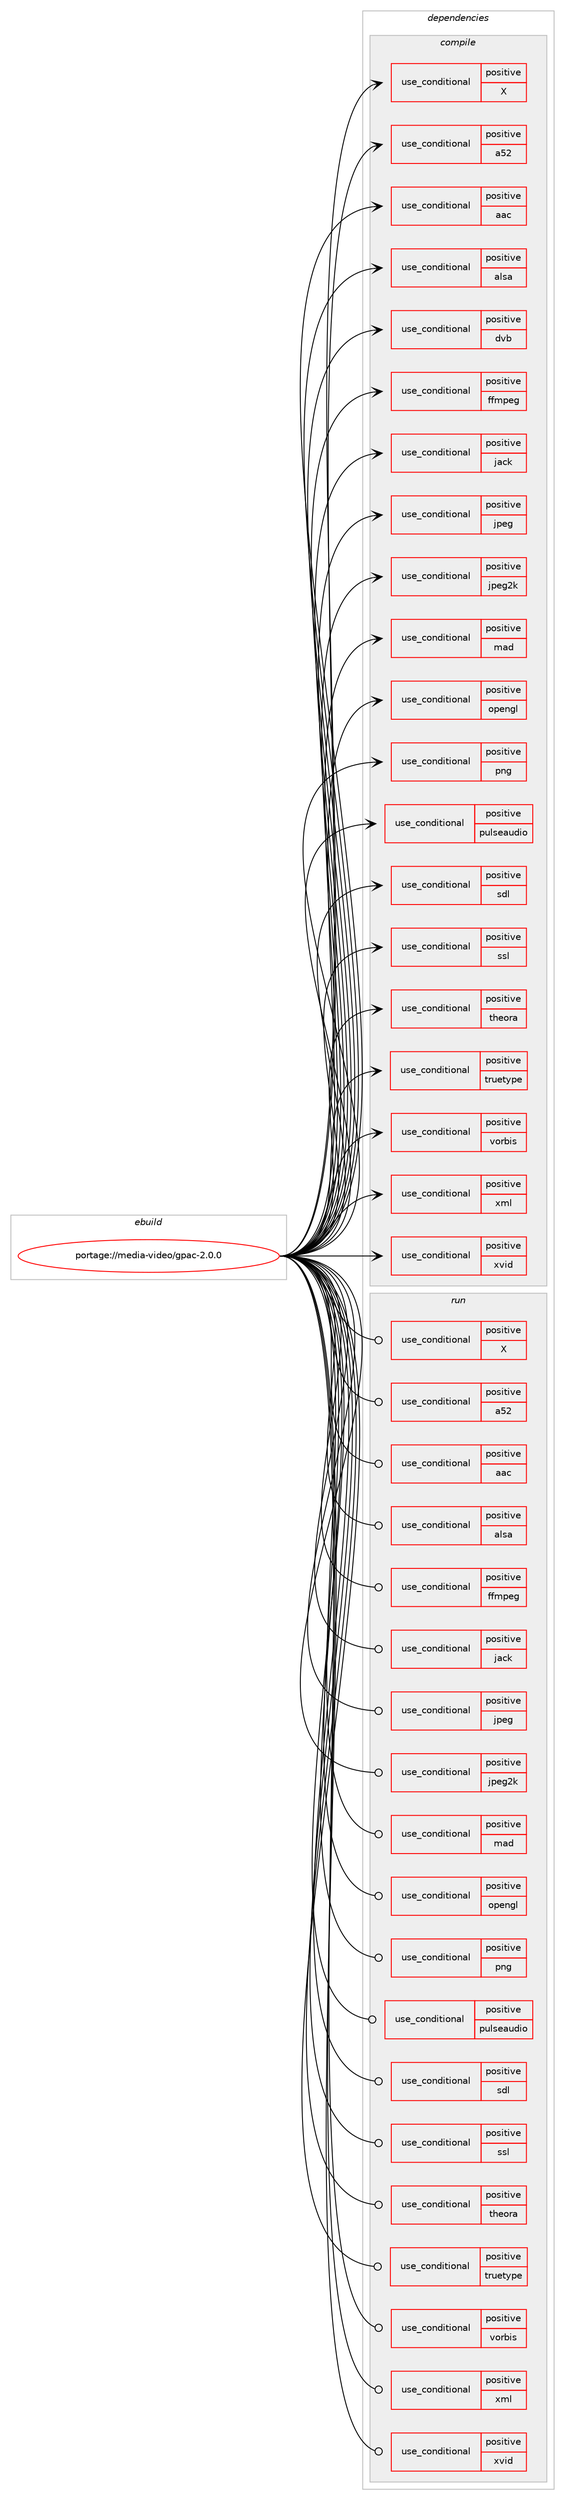 digraph prolog {

# *************
# Graph options
# *************

newrank=true;
concentrate=true;
compound=true;
graph [rankdir=LR,fontname=Helvetica,fontsize=10,ranksep=1.5];#, ranksep=2.5, nodesep=0.2];
edge  [arrowhead=vee];
node  [fontname=Helvetica,fontsize=10];

# **********
# The ebuild
# **********

subgraph cluster_leftcol {
color=gray;
rank=same;
label=<<i>ebuild</i>>;
id [label="portage://media-video/gpac-2.0.0", color=red, width=4, href="../media-video/gpac-2.0.0.svg"];
}

# ****************
# The dependencies
# ****************

subgraph cluster_midcol {
color=gray;
label=<<i>dependencies</i>>;
subgraph cluster_compile {
fillcolor="#eeeeee";
style=filled;
label=<<i>compile</i>>;
subgraph cond82034 {
dependency169642 [label=<<TABLE BORDER="0" CELLBORDER="1" CELLSPACING="0" CELLPADDING="4"><TR><TD ROWSPAN="3" CELLPADDING="10">use_conditional</TD></TR><TR><TD>positive</TD></TR><TR><TD>X</TD></TR></TABLE>>, shape=none, color=red];
# *** BEGIN UNKNOWN DEPENDENCY TYPE (TODO) ***
# dependency169642 -> package_dependency(portage://media-video/gpac-2.0.0,install,no,x11-libs,libXt,none,[,,],[],[])
# *** END UNKNOWN DEPENDENCY TYPE (TODO) ***

# *** BEGIN UNKNOWN DEPENDENCY TYPE (TODO) ***
# dependency169642 -> package_dependency(portage://media-video/gpac-2.0.0,install,no,x11-libs,libX11,none,[,,],[],[])
# *** END UNKNOWN DEPENDENCY TYPE (TODO) ***

# *** BEGIN UNKNOWN DEPENDENCY TYPE (TODO) ***
# dependency169642 -> package_dependency(portage://media-video/gpac-2.0.0,install,no,x11-libs,libXv,none,[,,],[],[])
# *** END UNKNOWN DEPENDENCY TYPE (TODO) ***

# *** BEGIN UNKNOWN DEPENDENCY TYPE (TODO) ***
# dependency169642 -> package_dependency(portage://media-video/gpac-2.0.0,install,no,x11-libs,libXext,none,[,,],[],[])
# *** END UNKNOWN DEPENDENCY TYPE (TODO) ***

}
id:e -> dependency169642:w [weight=20,style="solid",arrowhead="vee"];
subgraph cond82035 {
dependency169643 [label=<<TABLE BORDER="0" CELLBORDER="1" CELLSPACING="0" CELLPADDING="4"><TR><TD ROWSPAN="3" CELLPADDING="10">use_conditional</TD></TR><TR><TD>positive</TD></TR><TR><TD>a52</TD></TR></TABLE>>, shape=none, color=red];
# *** BEGIN UNKNOWN DEPENDENCY TYPE (TODO) ***
# dependency169643 -> package_dependency(portage://media-video/gpac-2.0.0,install,no,media-libs,a52dec,none,[,,],[],[])
# *** END UNKNOWN DEPENDENCY TYPE (TODO) ***

}
id:e -> dependency169643:w [weight=20,style="solid",arrowhead="vee"];
subgraph cond82036 {
dependency169644 [label=<<TABLE BORDER="0" CELLBORDER="1" CELLSPACING="0" CELLPADDING="4"><TR><TD ROWSPAN="3" CELLPADDING="10">use_conditional</TD></TR><TR><TD>positive</TD></TR><TR><TD>aac</TD></TR></TABLE>>, shape=none, color=red];
# *** BEGIN UNKNOWN DEPENDENCY TYPE (TODO) ***
# dependency169644 -> package_dependency(portage://media-video/gpac-2.0.0,install,no,media-libs,faad2,none,[,,],[],[])
# *** END UNKNOWN DEPENDENCY TYPE (TODO) ***

}
id:e -> dependency169644:w [weight=20,style="solid",arrowhead="vee"];
subgraph cond82037 {
dependency169645 [label=<<TABLE BORDER="0" CELLBORDER="1" CELLSPACING="0" CELLPADDING="4"><TR><TD ROWSPAN="3" CELLPADDING="10">use_conditional</TD></TR><TR><TD>positive</TD></TR><TR><TD>alsa</TD></TR></TABLE>>, shape=none, color=red];
# *** BEGIN UNKNOWN DEPENDENCY TYPE (TODO) ***
# dependency169645 -> package_dependency(portage://media-video/gpac-2.0.0,install,no,media-libs,alsa-lib,none,[,,],[],[])
# *** END UNKNOWN DEPENDENCY TYPE (TODO) ***

}
id:e -> dependency169645:w [weight=20,style="solid",arrowhead="vee"];
subgraph cond82038 {
dependency169646 [label=<<TABLE BORDER="0" CELLBORDER="1" CELLSPACING="0" CELLPADDING="4"><TR><TD ROWSPAN="3" CELLPADDING="10">use_conditional</TD></TR><TR><TD>positive</TD></TR><TR><TD>dvb</TD></TR></TABLE>>, shape=none, color=red];
# *** BEGIN UNKNOWN DEPENDENCY TYPE (TODO) ***
# dependency169646 -> package_dependency(portage://media-video/gpac-2.0.0,install,no,sys-kernel,linux-headers,none,[,,],[],[])
# *** END UNKNOWN DEPENDENCY TYPE (TODO) ***

}
id:e -> dependency169646:w [weight=20,style="solid",arrowhead="vee"];
subgraph cond82039 {
dependency169647 [label=<<TABLE BORDER="0" CELLBORDER="1" CELLSPACING="0" CELLPADDING="4"><TR><TD ROWSPAN="3" CELLPADDING="10">use_conditional</TD></TR><TR><TD>positive</TD></TR><TR><TD>ffmpeg</TD></TR></TABLE>>, shape=none, color=red];
# *** BEGIN UNKNOWN DEPENDENCY TYPE (TODO) ***
# dependency169647 -> package_dependency(portage://media-video/gpac-2.0.0,install,no,media-video,ffmpeg,none,[,,],[slot(0),equal],[])
# *** END UNKNOWN DEPENDENCY TYPE (TODO) ***

}
id:e -> dependency169647:w [weight=20,style="solid",arrowhead="vee"];
subgraph cond82040 {
dependency169648 [label=<<TABLE BORDER="0" CELLBORDER="1" CELLSPACING="0" CELLPADDING="4"><TR><TD ROWSPAN="3" CELLPADDING="10">use_conditional</TD></TR><TR><TD>positive</TD></TR><TR><TD>jack</TD></TR></TABLE>>, shape=none, color=red];
# *** BEGIN UNKNOWN DEPENDENCY TYPE (TODO) ***
# dependency169648 -> package_dependency(portage://media-video/gpac-2.0.0,install,no,virtual,jack,none,[,,],[],[])
# *** END UNKNOWN DEPENDENCY TYPE (TODO) ***

}
id:e -> dependency169648:w [weight=20,style="solid",arrowhead="vee"];
subgraph cond82041 {
dependency169649 [label=<<TABLE BORDER="0" CELLBORDER="1" CELLSPACING="0" CELLPADDING="4"><TR><TD ROWSPAN="3" CELLPADDING="10">use_conditional</TD></TR><TR><TD>positive</TD></TR><TR><TD>jpeg</TD></TR></TABLE>>, shape=none, color=red];
# *** BEGIN UNKNOWN DEPENDENCY TYPE (TODO) ***
# dependency169649 -> package_dependency(portage://media-video/gpac-2.0.0,install,no,virtual,jpeg,none,[,,],[slot(0)],[])
# *** END UNKNOWN DEPENDENCY TYPE (TODO) ***

}
id:e -> dependency169649:w [weight=20,style="solid",arrowhead="vee"];
subgraph cond82042 {
dependency169650 [label=<<TABLE BORDER="0" CELLBORDER="1" CELLSPACING="0" CELLPADDING="4"><TR><TD ROWSPAN="3" CELLPADDING="10">use_conditional</TD></TR><TR><TD>positive</TD></TR><TR><TD>jpeg2k</TD></TR></TABLE>>, shape=none, color=red];
# *** BEGIN UNKNOWN DEPENDENCY TYPE (TODO) ***
# dependency169650 -> package_dependency(portage://media-video/gpac-2.0.0,install,no,media-libs,openjpeg,none,[,,],[slot(2)],[])
# *** END UNKNOWN DEPENDENCY TYPE (TODO) ***

}
id:e -> dependency169650:w [weight=20,style="solid",arrowhead="vee"];
subgraph cond82043 {
dependency169651 [label=<<TABLE BORDER="0" CELLBORDER="1" CELLSPACING="0" CELLPADDING="4"><TR><TD ROWSPAN="3" CELLPADDING="10">use_conditional</TD></TR><TR><TD>positive</TD></TR><TR><TD>mad</TD></TR></TABLE>>, shape=none, color=red];
# *** BEGIN UNKNOWN DEPENDENCY TYPE (TODO) ***
# dependency169651 -> package_dependency(portage://media-video/gpac-2.0.0,install,no,media-libs,libmad,none,[,,],[],[])
# *** END UNKNOWN DEPENDENCY TYPE (TODO) ***

}
id:e -> dependency169651:w [weight=20,style="solid",arrowhead="vee"];
subgraph cond82044 {
dependency169652 [label=<<TABLE BORDER="0" CELLBORDER="1" CELLSPACING="0" CELLPADDING="4"><TR><TD ROWSPAN="3" CELLPADDING="10">use_conditional</TD></TR><TR><TD>positive</TD></TR><TR><TD>opengl</TD></TR></TABLE>>, shape=none, color=red];
# *** BEGIN UNKNOWN DEPENDENCY TYPE (TODO) ***
# dependency169652 -> package_dependency(portage://media-video/gpac-2.0.0,install,no,media-libs,freeglut,none,[,,],[],[])
# *** END UNKNOWN DEPENDENCY TYPE (TODO) ***

# *** BEGIN UNKNOWN DEPENDENCY TYPE (TODO) ***
# dependency169652 -> package_dependency(portage://media-video/gpac-2.0.0,install,no,virtual,glu,none,[,,],[],[])
# *** END UNKNOWN DEPENDENCY TYPE (TODO) ***

# *** BEGIN UNKNOWN DEPENDENCY TYPE (TODO) ***
# dependency169652 -> package_dependency(portage://media-video/gpac-2.0.0,install,no,virtual,opengl,none,[,,],[],[])
# *** END UNKNOWN DEPENDENCY TYPE (TODO) ***

}
id:e -> dependency169652:w [weight=20,style="solid",arrowhead="vee"];
subgraph cond82045 {
dependency169653 [label=<<TABLE BORDER="0" CELLBORDER="1" CELLSPACING="0" CELLPADDING="4"><TR><TD ROWSPAN="3" CELLPADDING="10">use_conditional</TD></TR><TR><TD>positive</TD></TR><TR><TD>png</TD></TR></TABLE>>, shape=none, color=red];
# *** BEGIN UNKNOWN DEPENDENCY TYPE (TODO) ***
# dependency169653 -> package_dependency(portage://media-video/gpac-2.0.0,install,no,media-libs,libpng,none,[,,],[slot(0),equal],[])
# *** END UNKNOWN DEPENDENCY TYPE (TODO) ***

}
id:e -> dependency169653:w [weight=20,style="solid",arrowhead="vee"];
subgraph cond82046 {
dependency169654 [label=<<TABLE BORDER="0" CELLBORDER="1" CELLSPACING="0" CELLPADDING="4"><TR><TD ROWSPAN="3" CELLPADDING="10">use_conditional</TD></TR><TR><TD>positive</TD></TR><TR><TD>pulseaudio</TD></TR></TABLE>>, shape=none, color=red];
# *** BEGIN UNKNOWN DEPENDENCY TYPE (TODO) ***
# dependency169654 -> package_dependency(portage://media-video/gpac-2.0.0,install,no,media-sound,pulseaudio,none,[,,],[],[])
# *** END UNKNOWN DEPENDENCY TYPE (TODO) ***

}
id:e -> dependency169654:w [weight=20,style="solid",arrowhead="vee"];
subgraph cond82047 {
dependency169655 [label=<<TABLE BORDER="0" CELLBORDER="1" CELLSPACING="0" CELLPADDING="4"><TR><TD ROWSPAN="3" CELLPADDING="10">use_conditional</TD></TR><TR><TD>positive</TD></TR><TR><TD>sdl</TD></TR></TABLE>>, shape=none, color=red];
# *** BEGIN UNKNOWN DEPENDENCY TYPE (TODO) ***
# dependency169655 -> package_dependency(portage://media-video/gpac-2.0.0,install,no,media-libs,libsdl,none,[,,],[],[])
# *** END UNKNOWN DEPENDENCY TYPE (TODO) ***

}
id:e -> dependency169655:w [weight=20,style="solid",arrowhead="vee"];
subgraph cond82048 {
dependency169656 [label=<<TABLE BORDER="0" CELLBORDER="1" CELLSPACING="0" CELLPADDING="4"><TR><TD ROWSPAN="3" CELLPADDING="10">use_conditional</TD></TR><TR><TD>positive</TD></TR><TR><TD>ssl</TD></TR></TABLE>>, shape=none, color=red];
# *** BEGIN UNKNOWN DEPENDENCY TYPE (TODO) ***
# dependency169656 -> package_dependency(portage://media-video/gpac-2.0.0,install,no,dev-libs,openssl,none,[,,],[slot(0),equal],[])
# *** END UNKNOWN DEPENDENCY TYPE (TODO) ***

}
id:e -> dependency169656:w [weight=20,style="solid",arrowhead="vee"];
subgraph cond82049 {
dependency169657 [label=<<TABLE BORDER="0" CELLBORDER="1" CELLSPACING="0" CELLPADDING="4"><TR><TD ROWSPAN="3" CELLPADDING="10">use_conditional</TD></TR><TR><TD>positive</TD></TR><TR><TD>theora</TD></TR></TABLE>>, shape=none, color=red];
# *** BEGIN UNKNOWN DEPENDENCY TYPE (TODO) ***
# dependency169657 -> package_dependency(portage://media-video/gpac-2.0.0,install,no,media-libs,libtheora,none,[,,],[],[])
# *** END UNKNOWN DEPENDENCY TYPE (TODO) ***

}
id:e -> dependency169657:w [weight=20,style="solid",arrowhead="vee"];
subgraph cond82050 {
dependency169658 [label=<<TABLE BORDER="0" CELLBORDER="1" CELLSPACING="0" CELLPADDING="4"><TR><TD ROWSPAN="3" CELLPADDING="10">use_conditional</TD></TR><TR><TD>positive</TD></TR><TR><TD>truetype</TD></TR></TABLE>>, shape=none, color=red];
# *** BEGIN UNKNOWN DEPENDENCY TYPE (TODO) ***
# dependency169658 -> package_dependency(portage://media-video/gpac-2.0.0,install,no,media-libs,freetype,none,[,,],[slot(2)],[])
# *** END UNKNOWN DEPENDENCY TYPE (TODO) ***

}
id:e -> dependency169658:w [weight=20,style="solid",arrowhead="vee"];
subgraph cond82051 {
dependency169659 [label=<<TABLE BORDER="0" CELLBORDER="1" CELLSPACING="0" CELLPADDING="4"><TR><TD ROWSPAN="3" CELLPADDING="10">use_conditional</TD></TR><TR><TD>positive</TD></TR><TR><TD>vorbis</TD></TR></TABLE>>, shape=none, color=red];
# *** BEGIN UNKNOWN DEPENDENCY TYPE (TODO) ***
# dependency169659 -> package_dependency(portage://media-video/gpac-2.0.0,install,no,media-libs,libvorbis,none,[,,],[],[])
# *** END UNKNOWN DEPENDENCY TYPE (TODO) ***

}
id:e -> dependency169659:w [weight=20,style="solid",arrowhead="vee"];
subgraph cond82052 {
dependency169660 [label=<<TABLE BORDER="0" CELLBORDER="1" CELLSPACING="0" CELLPADDING="4"><TR><TD ROWSPAN="3" CELLPADDING="10">use_conditional</TD></TR><TR><TD>positive</TD></TR><TR><TD>xml</TD></TR></TABLE>>, shape=none, color=red];
# *** BEGIN UNKNOWN DEPENDENCY TYPE (TODO) ***
# dependency169660 -> package_dependency(portage://media-video/gpac-2.0.0,install,no,dev-libs,libxml2,none,[,,],[slot(2),equal],[])
# *** END UNKNOWN DEPENDENCY TYPE (TODO) ***

}
id:e -> dependency169660:w [weight=20,style="solid",arrowhead="vee"];
subgraph cond82053 {
dependency169661 [label=<<TABLE BORDER="0" CELLBORDER="1" CELLSPACING="0" CELLPADDING="4"><TR><TD ROWSPAN="3" CELLPADDING="10">use_conditional</TD></TR><TR><TD>positive</TD></TR><TR><TD>xvid</TD></TR></TABLE>>, shape=none, color=red];
# *** BEGIN UNKNOWN DEPENDENCY TYPE (TODO) ***
# dependency169661 -> package_dependency(portage://media-video/gpac-2.0.0,install,no,media-libs,xvid,none,[,,],[],[])
# *** END UNKNOWN DEPENDENCY TYPE (TODO) ***

}
id:e -> dependency169661:w [weight=20,style="solid",arrowhead="vee"];
# *** BEGIN UNKNOWN DEPENDENCY TYPE (TODO) ***
# id -> package_dependency(portage://media-video/gpac-2.0.0,install,no,dev-util,desktop-file-utils,none,[,,],[],[])
# *** END UNKNOWN DEPENDENCY TYPE (TODO) ***

# *** BEGIN UNKNOWN DEPENDENCY TYPE (TODO) ***
# id -> package_dependency(portage://media-video/gpac-2.0.0,install,no,media-libs,libogg,none,[,,],[],[])
# *** END UNKNOWN DEPENDENCY TYPE (TODO) ***

# *** BEGIN UNKNOWN DEPENDENCY TYPE (TODO) ***
# id -> package_dependency(portage://media-video/gpac-2.0.0,install,no,sys-libs,zlib,none,[,,],[],[])
# *** END UNKNOWN DEPENDENCY TYPE (TODO) ***

# *** BEGIN UNKNOWN DEPENDENCY TYPE (TODO) ***
# id -> package_dependency(portage://media-video/gpac-2.0.0,install,no,x11-misc,shared-mime-info,none,[,,],[],[])
# *** END UNKNOWN DEPENDENCY TYPE (TODO) ***

}
subgraph cluster_compileandrun {
fillcolor="#eeeeee";
style=filled;
label=<<i>compile and run</i>>;
}
subgraph cluster_run {
fillcolor="#eeeeee";
style=filled;
label=<<i>run</i>>;
subgraph cond82054 {
dependency169662 [label=<<TABLE BORDER="0" CELLBORDER="1" CELLSPACING="0" CELLPADDING="4"><TR><TD ROWSPAN="3" CELLPADDING="10">use_conditional</TD></TR><TR><TD>positive</TD></TR><TR><TD>X</TD></TR></TABLE>>, shape=none, color=red];
# *** BEGIN UNKNOWN DEPENDENCY TYPE (TODO) ***
# dependency169662 -> package_dependency(portage://media-video/gpac-2.0.0,run,no,x11-libs,libXt,none,[,,],[],[])
# *** END UNKNOWN DEPENDENCY TYPE (TODO) ***

# *** BEGIN UNKNOWN DEPENDENCY TYPE (TODO) ***
# dependency169662 -> package_dependency(portage://media-video/gpac-2.0.0,run,no,x11-libs,libX11,none,[,,],[],[])
# *** END UNKNOWN DEPENDENCY TYPE (TODO) ***

# *** BEGIN UNKNOWN DEPENDENCY TYPE (TODO) ***
# dependency169662 -> package_dependency(portage://media-video/gpac-2.0.0,run,no,x11-libs,libXv,none,[,,],[],[])
# *** END UNKNOWN DEPENDENCY TYPE (TODO) ***

# *** BEGIN UNKNOWN DEPENDENCY TYPE (TODO) ***
# dependency169662 -> package_dependency(portage://media-video/gpac-2.0.0,run,no,x11-libs,libXext,none,[,,],[],[])
# *** END UNKNOWN DEPENDENCY TYPE (TODO) ***

}
id:e -> dependency169662:w [weight=20,style="solid",arrowhead="odot"];
subgraph cond82055 {
dependency169663 [label=<<TABLE BORDER="0" CELLBORDER="1" CELLSPACING="0" CELLPADDING="4"><TR><TD ROWSPAN="3" CELLPADDING="10">use_conditional</TD></TR><TR><TD>positive</TD></TR><TR><TD>a52</TD></TR></TABLE>>, shape=none, color=red];
# *** BEGIN UNKNOWN DEPENDENCY TYPE (TODO) ***
# dependency169663 -> package_dependency(portage://media-video/gpac-2.0.0,run,no,media-libs,a52dec,none,[,,],[],[])
# *** END UNKNOWN DEPENDENCY TYPE (TODO) ***

}
id:e -> dependency169663:w [weight=20,style="solid",arrowhead="odot"];
subgraph cond82056 {
dependency169664 [label=<<TABLE BORDER="0" CELLBORDER="1" CELLSPACING="0" CELLPADDING="4"><TR><TD ROWSPAN="3" CELLPADDING="10">use_conditional</TD></TR><TR><TD>positive</TD></TR><TR><TD>aac</TD></TR></TABLE>>, shape=none, color=red];
# *** BEGIN UNKNOWN DEPENDENCY TYPE (TODO) ***
# dependency169664 -> package_dependency(portage://media-video/gpac-2.0.0,run,no,media-libs,faad2,none,[,,],[],[])
# *** END UNKNOWN DEPENDENCY TYPE (TODO) ***

}
id:e -> dependency169664:w [weight=20,style="solid",arrowhead="odot"];
subgraph cond82057 {
dependency169665 [label=<<TABLE BORDER="0" CELLBORDER="1" CELLSPACING="0" CELLPADDING="4"><TR><TD ROWSPAN="3" CELLPADDING="10">use_conditional</TD></TR><TR><TD>positive</TD></TR><TR><TD>alsa</TD></TR></TABLE>>, shape=none, color=red];
# *** BEGIN UNKNOWN DEPENDENCY TYPE (TODO) ***
# dependency169665 -> package_dependency(portage://media-video/gpac-2.0.0,run,no,media-libs,alsa-lib,none,[,,],[],[])
# *** END UNKNOWN DEPENDENCY TYPE (TODO) ***

}
id:e -> dependency169665:w [weight=20,style="solid",arrowhead="odot"];
subgraph cond82058 {
dependency169666 [label=<<TABLE BORDER="0" CELLBORDER="1" CELLSPACING="0" CELLPADDING="4"><TR><TD ROWSPAN="3" CELLPADDING="10">use_conditional</TD></TR><TR><TD>positive</TD></TR><TR><TD>ffmpeg</TD></TR></TABLE>>, shape=none, color=red];
# *** BEGIN UNKNOWN DEPENDENCY TYPE (TODO) ***
# dependency169666 -> package_dependency(portage://media-video/gpac-2.0.0,run,no,media-video,ffmpeg,none,[,,],[slot(0),equal],[])
# *** END UNKNOWN DEPENDENCY TYPE (TODO) ***

}
id:e -> dependency169666:w [weight=20,style="solid",arrowhead="odot"];
subgraph cond82059 {
dependency169667 [label=<<TABLE BORDER="0" CELLBORDER="1" CELLSPACING="0" CELLPADDING="4"><TR><TD ROWSPAN="3" CELLPADDING="10">use_conditional</TD></TR><TR><TD>positive</TD></TR><TR><TD>jack</TD></TR></TABLE>>, shape=none, color=red];
# *** BEGIN UNKNOWN DEPENDENCY TYPE (TODO) ***
# dependency169667 -> package_dependency(portage://media-video/gpac-2.0.0,run,no,virtual,jack,none,[,,],[],[])
# *** END UNKNOWN DEPENDENCY TYPE (TODO) ***

}
id:e -> dependency169667:w [weight=20,style="solid",arrowhead="odot"];
subgraph cond82060 {
dependency169668 [label=<<TABLE BORDER="0" CELLBORDER="1" CELLSPACING="0" CELLPADDING="4"><TR><TD ROWSPAN="3" CELLPADDING="10">use_conditional</TD></TR><TR><TD>positive</TD></TR><TR><TD>jpeg</TD></TR></TABLE>>, shape=none, color=red];
# *** BEGIN UNKNOWN DEPENDENCY TYPE (TODO) ***
# dependency169668 -> package_dependency(portage://media-video/gpac-2.0.0,run,no,virtual,jpeg,none,[,,],[slot(0)],[])
# *** END UNKNOWN DEPENDENCY TYPE (TODO) ***

}
id:e -> dependency169668:w [weight=20,style="solid",arrowhead="odot"];
subgraph cond82061 {
dependency169669 [label=<<TABLE BORDER="0" CELLBORDER="1" CELLSPACING="0" CELLPADDING="4"><TR><TD ROWSPAN="3" CELLPADDING="10">use_conditional</TD></TR><TR><TD>positive</TD></TR><TR><TD>jpeg2k</TD></TR></TABLE>>, shape=none, color=red];
# *** BEGIN UNKNOWN DEPENDENCY TYPE (TODO) ***
# dependency169669 -> package_dependency(portage://media-video/gpac-2.0.0,run,no,media-libs,openjpeg,none,[,,],[slot(2)],[])
# *** END UNKNOWN DEPENDENCY TYPE (TODO) ***

}
id:e -> dependency169669:w [weight=20,style="solid",arrowhead="odot"];
subgraph cond82062 {
dependency169670 [label=<<TABLE BORDER="0" CELLBORDER="1" CELLSPACING="0" CELLPADDING="4"><TR><TD ROWSPAN="3" CELLPADDING="10">use_conditional</TD></TR><TR><TD>positive</TD></TR><TR><TD>mad</TD></TR></TABLE>>, shape=none, color=red];
# *** BEGIN UNKNOWN DEPENDENCY TYPE (TODO) ***
# dependency169670 -> package_dependency(portage://media-video/gpac-2.0.0,run,no,media-libs,libmad,none,[,,],[],[])
# *** END UNKNOWN DEPENDENCY TYPE (TODO) ***

}
id:e -> dependency169670:w [weight=20,style="solid",arrowhead="odot"];
subgraph cond82063 {
dependency169671 [label=<<TABLE BORDER="0" CELLBORDER="1" CELLSPACING="0" CELLPADDING="4"><TR><TD ROWSPAN="3" CELLPADDING="10">use_conditional</TD></TR><TR><TD>positive</TD></TR><TR><TD>opengl</TD></TR></TABLE>>, shape=none, color=red];
# *** BEGIN UNKNOWN DEPENDENCY TYPE (TODO) ***
# dependency169671 -> package_dependency(portage://media-video/gpac-2.0.0,run,no,media-libs,freeglut,none,[,,],[],[])
# *** END UNKNOWN DEPENDENCY TYPE (TODO) ***

# *** BEGIN UNKNOWN DEPENDENCY TYPE (TODO) ***
# dependency169671 -> package_dependency(portage://media-video/gpac-2.0.0,run,no,virtual,glu,none,[,,],[],[])
# *** END UNKNOWN DEPENDENCY TYPE (TODO) ***

# *** BEGIN UNKNOWN DEPENDENCY TYPE (TODO) ***
# dependency169671 -> package_dependency(portage://media-video/gpac-2.0.0,run,no,virtual,opengl,none,[,,],[],[])
# *** END UNKNOWN DEPENDENCY TYPE (TODO) ***

}
id:e -> dependency169671:w [weight=20,style="solid",arrowhead="odot"];
subgraph cond82064 {
dependency169672 [label=<<TABLE BORDER="0" CELLBORDER="1" CELLSPACING="0" CELLPADDING="4"><TR><TD ROWSPAN="3" CELLPADDING="10">use_conditional</TD></TR><TR><TD>positive</TD></TR><TR><TD>png</TD></TR></TABLE>>, shape=none, color=red];
# *** BEGIN UNKNOWN DEPENDENCY TYPE (TODO) ***
# dependency169672 -> package_dependency(portage://media-video/gpac-2.0.0,run,no,media-libs,libpng,none,[,,],[slot(0),equal],[])
# *** END UNKNOWN DEPENDENCY TYPE (TODO) ***

}
id:e -> dependency169672:w [weight=20,style="solid",arrowhead="odot"];
subgraph cond82065 {
dependency169673 [label=<<TABLE BORDER="0" CELLBORDER="1" CELLSPACING="0" CELLPADDING="4"><TR><TD ROWSPAN="3" CELLPADDING="10">use_conditional</TD></TR><TR><TD>positive</TD></TR><TR><TD>pulseaudio</TD></TR></TABLE>>, shape=none, color=red];
# *** BEGIN UNKNOWN DEPENDENCY TYPE (TODO) ***
# dependency169673 -> package_dependency(portage://media-video/gpac-2.0.0,run,no,media-sound,pulseaudio,none,[,,],[],[])
# *** END UNKNOWN DEPENDENCY TYPE (TODO) ***

}
id:e -> dependency169673:w [weight=20,style="solid",arrowhead="odot"];
subgraph cond82066 {
dependency169674 [label=<<TABLE BORDER="0" CELLBORDER="1" CELLSPACING="0" CELLPADDING="4"><TR><TD ROWSPAN="3" CELLPADDING="10">use_conditional</TD></TR><TR><TD>positive</TD></TR><TR><TD>sdl</TD></TR></TABLE>>, shape=none, color=red];
# *** BEGIN UNKNOWN DEPENDENCY TYPE (TODO) ***
# dependency169674 -> package_dependency(portage://media-video/gpac-2.0.0,run,no,media-libs,libsdl,none,[,,],[],[])
# *** END UNKNOWN DEPENDENCY TYPE (TODO) ***

}
id:e -> dependency169674:w [weight=20,style="solid",arrowhead="odot"];
subgraph cond82067 {
dependency169675 [label=<<TABLE BORDER="0" CELLBORDER="1" CELLSPACING="0" CELLPADDING="4"><TR><TD ROWSPAN="3" CELLPADDING="10">use_conditional</TD></TR><TR><TD>positive</TD></TR><TR><TD>ssl</TD></TR></TABLE>>, shape=none, color=red];
# *** BEGIN UNKNOWN DEPENDENCY TYPE (TODO) ***
# dependency169675 -> package_dependency(portage://media-video/gpac-2.0.0,run,no,dev-libs,openssl,none,[,,],[slot(0),equal],[])
# *** END UNKNOWN DEPENDENCY TYPE (TODO) ***

}
id:e -> dependency169675:w [weight=20,style="solid",arrowhead="odot"];
subgraph cond82068 {
dependency169676 [label=<<TABLE BORDER="0" CELLBORDER="1" CELLSPACING="0" CELLPADDING="4"><TR><TD ROWSPAN="3" CELLPADDING="10">use_conditional</TD></TR><TR><TD>positive</TD></TR><TR><TD>theora</TD></TR></TABLE>>, shape=none, color=red];
# *** BEGIN UNKNOWN DEPENDENCY TYPE (TODO) ***
# dependency169676 -> package_dependency(portage://media-video/gpac-2.0.0,run,no,media-libs,libtheora,none,[,,],[],[])
# *** END UNKNOWN DEPENDENCY TYPE (TODO) ***

}
id:e -> dependency169676:w [weight=20,style="solid",arrowhead="odot"];
subgraph cond82069 {
dependency169677 [label=<<TABLE BORDER="0" CELLBORDER="1" CELLSPACING="0" CELLPADDING="4"><TR><TD ROWSPAN="3" CELLPADDING="10">use_conditional</TD></TR><TR><TD>positive</TD></TR><TR><TD>truetype</TD></TR></TABLE>>, shape=none, color=red];
# *** BEGIN UNKNOWN DEPENDENCY TYPE (TODO) ***
# dependency169677 -> package_dependency(portage://media-video/gpac-2.0.0,run,no,media-libs,freetype,none,[,,],[slot(2)],[])
# *** END UNKNOWN DEPENDENCY TYPE (TODO) ***

}
id:e -> dependency169677:w [weight=20,style="solid",arrowhead="odot"];
subgraph cond82070 {
dependency169678 [label=<<TABLE BORDER="0" CELLBORDER="1" CELLSPACING="0" CELLPADDING="4"><TR><TD ROWSPAN="3" CELLPADDING="10">use_conditional</TD></TR><TR><TD>positive</TD></TR><TR><TD>vorbis</TD></TR></TABLE>>, shape=none, color=red];
# *** BEGIN UNKNOWN DEPENDENCY TYPE (TODO) ***
# dependency169678 -> package_dependency(portage://media-video/gpac-2.0.0,run,no,media-libs,libvorbis,none,[,,],[],[])
# *** END UNKNOWN DEPENDENCY TYPE (TODO) ***

}
id:e -> dependency169678:w [weight=20,style="solid",arrowhead="odot"];
subgraph cond82071 {
dependency169679 [label=<<TABLE BORDER="0" CELLBORDER="1" CELLSPACING="0" CELLPADDING="4"><TR><TD ROWSPAN="3" CELLPADDING="10">use_conditional</TD></TR><TR><TD>positive</TD></TR><TR><TD>xml</TD></TR></TABLE>>, shape=none, color=red];
# *** BEGIN UNKNOWN DEPENDENCY TYPE (TODO) ***
# dependency169679 -> package_dependency(portage://media-video/gpac-2.0.0,run,no,dev-libs,libxml2,none,[,,],[slot(2),equal],[])
# *** END UNKNOWN DEPENDENCY TYPE (TODO) ***

}
id:e -> dependency169679:w [weight=20,style="solid",arrowhead="odot"];
subgraph cond82072 {
dependency169680 [label=<<TABLE BORDER="0" CELLBORDER="1" CELLSPACING="0" CELLPADDING="4"><TR><TD ROWSPAN="3" CELLPADDING="10">use_conditional</TD></TR><TR><TD>positive</TD></TR><TR><TD>xvid</TD></TR></TABLE>>, shape=none, color=red];
# *** BEGIN UNKNOWN DEPENDENCY TYPE (TODO) ***
# dependency169680 -> package_dependency(portage://media-video/gpac-2.0.0,run,no,media-libs,xvid,none,[,,],[],[])
# *** END UNKNOWN DEPENDENCY TYPE (TODO) ***

}
id:e -> dependency169680:w [weight=20,style="solid",arrowhead="odot"];
# *** BEGIN UNKNOWN DEPENDENCY TYPE (TODO) ***
# id -> package_dependency(portage://media-video/gpac-2.0.0,run,no,media-libs,libogg,none,[,,],[],[])
# *** END UNKNOWN DEPENDENCY TYPE (TODO) ***

# *** BEGIN UNKNOWN DEPENDENCY TYPE (TODO) ***
# id -> package_dependency(portage://media-video/gpac-2.0.0,run,no,sys-libs,zlib,none,[,,],[],[])
# *** END UNKNOWN DEPENDENCY TYPE (TODO) ***

}
}

# **************
# The candidates
# **************

subgraph cluster_choices {
rank=same;
color=gray;
label=<<i>candidates</i>>;

}

}
